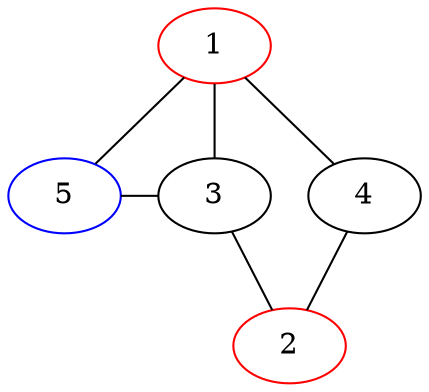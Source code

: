 graph {
  1 -- 5 -- 3;
  1 -- 3 -- 2;
  1 -- 4 -- 2;

  {
    rank="same";
    5;
    3;
    4;

  }

  1 [color="red"];
  2 [color="red"];
  5 [color="blue"];

}
